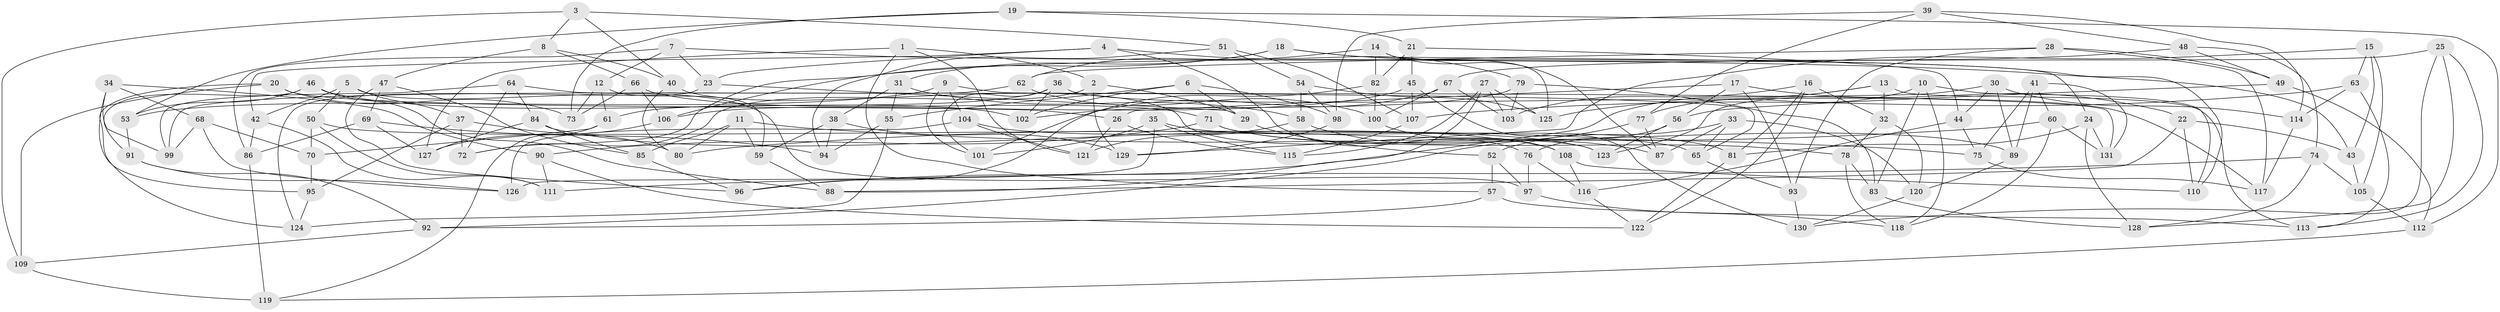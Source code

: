 // Generated by graph-tools (version 1.1) at 2025/26/03/09/25 03:26:58]
// undirected, 131 vertices, 262 edges
graph export_dot {
graph [start="1"]
  node [color=gray90,style=filled];
  1;
  2;
  3;
  4;
  5;
  6;
  7;
  8;
  9;
  10;
  11;
  12;
  13;
  14;
  15;
  16;
  17;
  18;
  19;
  20;
  21;
  22;
  23;
  24;
  25;
  26;
  27;
  28;
  29;
  30;
  31;
  32;
  33;
  34;
  35;
  36;
  37;
  38;
  39;
  40;
  41;
  42;
  43;
  44;
  45;
  46;
  47;
  48;
  49;
  50;
  51;
  52;
  53;
  54;
  55;
  56;
  57;
  58;
  59;
  60;
  61;
  62;
  63;
  64;
  65;
  66;
  67;
  68;
  69;
  70;
  71;
  72;
  73;
  74;
  75;
  76;
  77;
  78;
  79;
  80;
  81;
  82;
  83;
  84;
  85;
  86;
  87;
  88;
  89;
  90;
  91;
  92;
  93;
  94;
  95;
  96;
  97;
  98;
  99;
  100;
  101;
  102;
  103;
  104;
  105;
  106;
  107;
  108;
  109;
  110;
  111;
  112;
  113;
  114;
  115;
  116;
  117;
  118;
  119;
  120;
  121;
  122;
  123;
  124;
  125;
  126;
  127;
  128;
  129;
  130;
  131;
  1 -- 127;
  1 -- 121;
  1 -- 2;
  1 -- 57;
  2 -- 72;
  2 -- 29;
  2 -- 129;
  3 -- 40;
  3 -- 109;
  3 -- 8;
  3 -- 51;
  4 -- 76;
  4 -- 79;
  4 -- 23;
  4 -- 42;
  5 -- 42;
  5 -- 37;
  5 -- 97;
  5 -- 50;
  6 -- 55;
  6 -- 29;
  6 -- 98;
  6 -- 102;
  7 -- 12;
  7 -- 23;
  7 -- 86;
  7 -- 43;
  8 -- 66;
  8 -- 47;
  8 -- 40;
  9 -- 101;
  9 -- 53;
  9 -- 104;
  9 -- 131;
  10 -- 77;
  10 -- 83;
  10 -- 118;
  10 -- 110;
  11 -- 75;
  11 -- 59;
  11 -- 85;
  11 -- 80;
  12 -- 73;
  12 -- 61;
  12 -- 59;
  13 -- 125;
  13 -- 32;
  13 -- 113;
  13 -- 96;
  14 -- 62;
  14 -- 87;
  14 -- 82;
  14 -- 125;
  15 -- 63;
  15 -- 43;
  15 -- 129;
  15 -- 105;
  16 -- 81;
  16 -- 122;
  16 -- 32;
  16 -- 103;
  17 -- 56;
  17 -- 22;
  17 -- 93;
  17 -- 26;
  18 -- 31;
  18 -- 72;
  18 -- 110;
  18 -- 24;
  19 -- 112;
  19 -- 73;
  19 -- 21;
  19 -- 53;
  20 -- 26;
  20 -- 124;
  20 -- 109;
  20 -- 73;
  21 -- 44;
  21 -- 45;
  21 -- 82;
  22 -- 110;
  22 -- 43;
  22 -- 88;
  23 -- 29;
  23 -- 124;
  24 -- 128;
  24 -- 131;
  24 -- 81;
  25 -- 128;
  25 -- 130;
  25 -- 113;
  25 -- 67;
  26 -- 115;
  26 -- 121;
  27 -- 103;
  27 -- 125;
  27 -- 115;
  27 -- 88;
  28 -- 93;
  28 -- 49;
  28 -- 117;
  28 -- 62;
  29 -- 52;
  30 -- 89;
  30 -- 114;
  30 -- 123;
  30 -- 44;
  31 -- 55;
  31 -- 38;
  31 -- 58;
  32 -- 120;
  32 -- 78;
  33 -- 65;
  33 -- 87;
  33 -- 120;
  33 -- 52;
  34 -- 99;
  34 -- 68;
  34 -- 90;
  34 -- 95;
  35 -- 101;
  35 -- 81;
  35 -- 115;
  35 -- 126;
  36 -- 117;
  36 -- 101;
  36 -- 61;
  36 -- 102;
  37 -- 95;
  37 -- 72;
  37 -- 80;
  38 -- 129;
  38 -- 94;
  38 -- 59;
  39 -- 114;
  39 -- 98;
  39 -- 48;
  39 -- 77;
  40 -- 80;
  40 -- 123;
  41 -- 89;
  41 -- 60;
  41 -- 75;
  41 -- 131;
  42 -- 86;
  42 -- 111;
  43 -- 105;
  44 -- 116;
  44 -- 75;
  45 -- 106;
  45 -- 130;
  45 -- 107;
  46 -- 53;
  46 -- 88;
  46 -- 102;
  46 -- 91;
  47 -- 69;
  47 -- 85;
  47 -- 96;
  48 -- 106;
  48 -- 74;
  48 -- 49;
  49 -- 56;
  49 -- 112;
  50 -- 111;
  50 -- 70;
  50 -- 65;
  51 -- 107;
  51 -- 54;
  51 -- 94;
  52 -- 97;
  52 -- 57;
  53 -- 91;
  54 -- 98;
  54 -- 58;
  54 -- 125;
  55 -- 124;
  55 -- 94;
  56 -- 76;
  56 -- 123;
  57 -- 113;
  57 -- 92;
  58 -- 87;
  58 -- 121;
  59 -- 88;
  60 -- 80;
  60 -- 118;
  60 -- 131;
  61 -- 119;
  61 -- 70;
  62 -- 99;
  62 -- 100;
  63 -- 113;
  63 -- 107;
  63 -- 114;
  64 -- 65;
  64 -- 99;
  64 -- 72;
  64 -- 84;
  65 -- 93;
  66 -- 106;
  66 -- 71;
  66 -- 73;
  67 -- 103;
  67 -- 100;
  67 -- 101;
  68 -- 126;
  68 -- 70;
  68 -- 99;
  69 -- 94;
  69 -- 86;
  69 -- 127;
  70 -- 95;
  71 -- 78;
  71 -- 90;
  71 -- 89;
  74 -- 111;
  74 -- 105;
  74 -- 128;
  75 -- 117;
  76 -- 116;
  76 -- 97;
  77 -- 92;
  77 -- 87;
  78 -- 83;
  78 -- 118;
  79 -- 83;
  79 -- 102;
  79 -- 103;
  81 -- 122;
  82 -- 96;
  82 -- 100;
  83 -- 128;
  84 -- 127;
  84 -- 85;
  84 -- 108;
  85 -- 96;
  86 -- 119;
  89 -- 120;
  90 -- 122;
  90 -- 111;
  91 -- 126;
  91 -- 92;
  92 -- 109;
  93 -- 130;
  95 -- 124;
  97 -- 118;
  98 -- 129;
  100 -- 108;
  104 -- 123;
  104 -- 121;
  104 -- 126;
  105 -- 112;
  106 -- 127;
  107 -- 115;
  108 -- 116;
  108 -- 110;
  109 -- 119;
  112 -- 119;
  114 -- 117;
  116 -- 122;
  120 -- 130;
}
